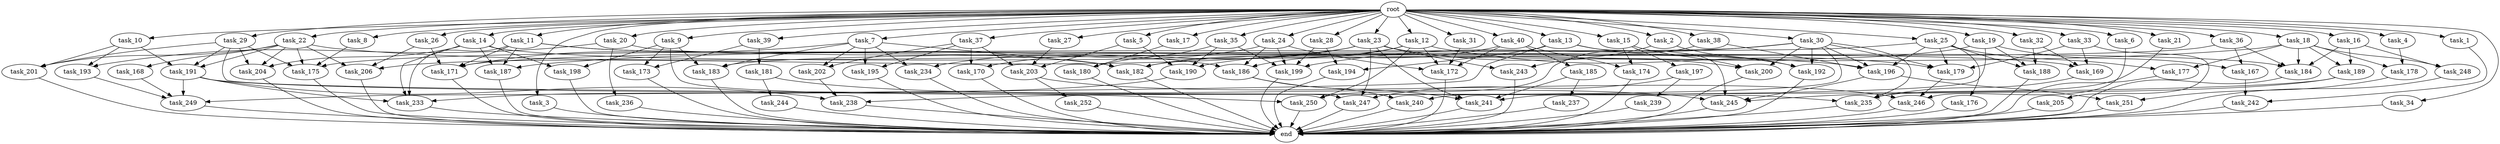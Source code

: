 digraph G {
  root [size="0.000000"];
  task_11 [size="1024.000000"];
  task_234 [size="1279900254208.000000"];
  task_239 [size="420906795008.000000"];
  task_233 [size="970662608896.000000"];
  task_185 [size="77309411328.000000"];
  task_2 [size="1024.000000"];
  task_21 [size="1024.000000"];
  task_193 [size="618475290624.000000"];
  task_23 [size="1024.000000"];
  task_35 [size="1024.000000"];
  task_1 [size="1024.000000"];
  task_33 [size="1024.000000"];
  task_176 [size="549755813888.000000"];
  task_167 [size="764504178688.000000"];
  task_14 [size="1024.000000"];
  task_206 [size="1005022347264.000000"];
  task_178 [size="154618822656.000000"];
  task_3 [size="1024.000000"];
  task_249 [size="979252543488.000000"];
  task_236 [size="309237645312.000000"];
  task_196 [size="2044404432896.000000"];
  task_187 [size="704374636544.000000"];
  task_203 [size="1408749273088.000000"];
  task_28 [size="1024.000000"];
  task_201 [size="944892805120.000000"];
  task_173 [size="1279900254208.000000"];
  task_22 [size="1024.000000"];
  task_5 [size="1024.000000"];
  task_30 [size="1024.000000"];
  task_179 [size="1769526525952.000000"];
  task_242 [size="627065225216.000000"];
  end [size="0.000000"];
  task_183 [size="1494648619008.000000"];
  task_9 [size="1024.000000"];
  task_244 [size="34359738368.000000"];
  task_250 [size="1202590842880.000000"];
  task_168 [size="420906795008.000000"];
  task_27 [size="1024.000000"];
  task_238 [size="970662608896.000000"];
  task_195 [size="1168231104512.000000"];
  task_20 [size="1024.000000"];
  task_182 [size="2267742732288.000000"];
  task_199 [size="807453851648.000000"];
  task_37 [size="1024.000000"];
  task_245 [size="455266533376.000000"];
  task_194 [size="68719476736.000000"];
  task_197 [size="858993459200.000000"];
  task_247 [size="1391569403904.000000"];
  task_204 [size="712964571136.000000"];
  task_198 [size="498216206336.000000"];
  task_252 [size="77309411328.000000"];
  task_40 [size="1024.000000"];
  task_246 [size="850403524608.000000"];
  task_186 [size="1279900254208.000000"];
  task_172 [size="944892805120.000000"];
  task_200 [size="1623497637888.000000"];
  task_251 [size="343597383680.000000"];
  task_205 [size="695784701952.000000"];
  task_175 [size="1546188226560.000000"];
  task_202 [size="1168231104512.000000"];
  task_8 [size="1024.000000"];
  task_191 [size="944892805120.000000"];
  task_188 [size="1795296329728.000000"];
  task_24 [size="1024.000000"];
  task_31 [size="1024.000000"];
  task_12 [size="1024.000000"];
  task_32 [size="1024.000000"];
  task_189 [size="773094113280.000000"];
  task_171 [size="1992864825344.000000"];
  task_243 [size="687194767360.000000"];
  task_29 [size="1024.000000"];
  task_241 [size="2095944040448.000000"];
  task_10 [size="1024.000000"];
  task_34 [size="1024.000000"];
  task_192 [size="386547056640.000000"];
  task_4 [size="1024.000000"];
  task_13 [size="1024.000000"];
  task_36 [size="1024.000000"];
  task_170 [size="858993459200.000000"];
  task_235 [size="987842478080.000000"];
  task_16 [size="1024.000000"];
  task_181 [size="858993459200.000000"];
  task_15 [size="1024.000000"];
  task_39 [size="1024.000000"];
  task_174 [size="936302870528.000000"];
  task_248 [size="773094113280.000000"];
  task_18 [size="1024.000000"];
  task_26 [size="1024.000000"];
  task_180 [size="214748364800.000000"];
  task_25 [size="1024.000000"];
  task_19 [size="1024.000000"];
  task_169 [size="1700807049216.000000"];
  task_38 [size="1024.000000"];
  task_184 [size="1065151889408.000000"];
  task_17 [size="1024.000000"];
  task_190 [size="764504178688.000000"];
  task_237 [size="858993459200.000000"];
  task_240 [size="352187318272.000000"];
  task_6 [size="1024.000000"];
  task_7 [size="1024.000000"];
  task_177 [size="627065225216.000000"];

  root -> task_11 [size="1.000000"];
  root -> task_28 [size="1.000000"];
  root -> task_10 [size="1.000000"];
  root -> task_20 [size="1.000000"];
  root -> task_2 [size="1.000000"];
  root -> task_4 [size="1.000000"];
  root -> task_13 [size="1.000000"];
  root -> task_39 [size="1.000000"];
  root -> task_21 [size="1.000000"];
  root -> task_40 [size="1.000000"];
  root -> task_16 [size="1.000000"];
  root -> task_22 [size="1.000000"];
  root -> task_15 [size="1.000000"];
  root -> task_36 [size="1.000000"];
  root -> task_33 [size="1.000000"];
  root -> task_1 [size="1.000000"];
  root -> task_5 [size="1.000000"];
  root -> task_14 [size="1.000000"];
  root -> task_18 [size="1.000000"];
  root -> task_26 [size="1.000000"];
  root -> task_6 [size="1.000000"];
  root -> task_25 [size="1.000000"];
  root -> task_24 [size="1.000000"];
  root -> task_9 [size="1.000000"];
  root -> task_23 [size="1.000000"];
  root -> task_3 [size="1.000000"];
  root -> task_19 [size="1.000000"];
  root -> task_27 [size="1.000000"];
  root -> task_35 [size="1.000000"];
  root -> task_38 [size="1.000000"];
  root -> task_17 [size="1.000000"];
  root -> task_31 [size="1.000000"];
  root -> task_12 [size="1.000000"];
  root -> task_32 [size="1.000000"];
  root -> task_34 [size="1.000000"];
  root -> task_37 [size="1.000000"];
  root -> task_30 [size="1.000000"];
  root -> task_8 [size="1.000000"];
  root -> task_7 [size="1.000000"];
  root -> task_29 [size="1.000000"];
  task_11 -> task_186 [size="536870912.000000"];
  task_11 -> task_171 [size="536870912.000000"];
  task_11 -> task_233 [size="536870912.000000"];
  task_11 -> task_187 [size="536870912.000000"];
  task_11 -> task_182 [size="536870912.000000"];
  task_234 -> end [size="1.000000"];
  task_239 -> end [size="1.000000"];
  task_233 -> end [size="1.000000"];
  task_185 -> task_241 [size="838860800.000000"];
  task_185 -> task_237 [size="838860800.000000"];
  task_2 -> task_243 [size="134217728.000000"];
  task_2 -> task_192 [size="134217728.000000"];
  task_21 -> task_235 [size="411041792.000000"];
  task_193 -> task_249 [size="679477248.000000"];
  task_23 -> task_241 [size="536870912.000000"];
  task_23 -> task_247 [size="536870912.000000"];
  task_23 -> task_206 [size="536870912.000000"];
  task_23 -> task_200 [size="536870912.000000"];
  task_23 -> task_243 [size="536870912.000000"];
  task_23 -> task_170 [size="536870912.000000"];
  task_35 -> task_199 [size="134217728.000000"];
  task_35 -> task_180 [size="134217728.000000"];
  task_35 -> task_190 [size="134217728.000000"];
  task_1 -> task_242 [size="75497472.000000"];
  task_33 -> task_179 [size="679477248.000000"];
  task_33 -> task_205 [size="679477248.000000"];
  task_33 -> task_169 [size="679477248.000000"];
  task_176 -> end [size="1.000000"];
  task_167 -> task_242 [size="536870912.000000"];
  task_14 -> task_204 [size="75497472.000000"];
  task_14 -> task_233 [size="75497472.000000"];
  task_14 -> task_187 [size="75497472.000000"];
  task_14 -> task_198 [size="75497472.000000"];
  task_14 -> task_184 [size="75497472.000000"];
  task_206 -> end [size="1.000000"];
  task_178 -> task_251 [size="33554432.000000"];
  task_3 -> end [size="1.000000"];
  task_249 -> end [size="1.000000"];
  task_236 -> end [size="1.000000"];
  task_196 -> task_251 [size="301989888.000000"];
  task_196 -> task_245 [size="301989888.000000"];
  task_187 -> end [size="1.000000"];
  task_203 -> task_246 [size="75497472.000000"];
  task_203 -> task_252 [size="75497472.000000"];
  task_28 -> task_199 [size="33554432.000000"];
  task_28 -> task_194 [size="33554432.000000"];
  task_201 -> end [size="1.000000"];
  task_173 -> end [size="1.000000"];
  task_22 -> task_191 [size="411041792.000000"];
  task_22 -> task_204 [size="411041792.000000"];
  task_22 -> task_206 [size="411041792.000000"];
  task_22 -> task_201 [size="411041792.000000"];
  task_22 -> task_175 [size="411041792.000000"];
  task_22 -> task_196 [size="411041792.000000"];
  task_22 -> task_168 [size="411041792.000000"];
  task_5 -> task_203 [size="536870912.000000"];
  task_5 -> task_190 [size="536870912.000000"];
  task_30 -> task_179 [size="209715200.000000"];
  task_30 -> task_235 [size="209715200.000000"];
  task_30 -> task_183 [size="209715200.000000"];
  task_30 -> task_200 [size="209715200.000000"];
  task_30 -> task_192 [size="209715200.000000"];
  task_30 -> task_199 [size="209715200.000000"];
  task_30 -> task_196 [size="209715200.000000"];
  task_30 -> task_240 [size="209715200.000000"];
  task_179 -> task_246 [size="75497472.000000"];
  task_242 -> end [size="1.000000"];
  task_183 -> end [size="1.000000"];
  task_9 -> task_173 [size="411041792.000000"];
  task_9 -> task_247 [size="411041792.000000"];
  task_9 -> task_183 [size="411041792.000000"];
  task_9 -> task_198 [size="411041792.000000"];
  task_244 -> end [size="1.000000"];
  task_250 -> end [size="1.000000"];
  task_168 -> task_249 [size="209715200.000000"];
  task_27 -> task_203 [size="536870912.000000"];
  task_238 -> end [size="1.000000"];
  task_195 -> end [size="1.000000"];
  task_20 -> task_193 [size="301989888.000000"];
  task_20 -> task_169 [size="301989888.000000"];
  task_20 -> task_236 [size="301989888.000000"];
  task_182 -> end [size="1.000000"];
  task_199 -> end [size="1.000000"];
  task_37 -> task_203 [size="301989888.000000"];
  task_37 -> task_202 [size="301989888.000000"];
  task_37 -> task_195 [size="301989888.000000"];
  task_37 -> task_170 [size="301989888.000000"];
  task_245 -> end [size="1.000000"];
  task_194 -> end [size="1.000000"];
  task_197 -> task_247 [size="411041792.000000"];
  task_197 -> task_239 [size="411041792.000000"];
  task_247 -> end [size="1.000000"];
  task_204 -> end [size="1.000000"];
  task_198 -> end [size="1.000000"];
  task_252 -> end [size="1.000000"];
  task_40 -> task_172 [size="75497472.000000"];
  task_40 -> task_185 [size="75497472.000000"];
  task_40 -> task_190 [size="75497472.000000"];
  task_40 -> task_174 [size="75497472.000000"];
  task_246 -> end [size="1.000000"];
  task_186 -> task_241 [size="134217728.000000"];
  task_186 -> task_240 [size="134217728.000000"];
  task_172 -> end [size="1.000000"];
  task_200 -> end [size="1.000000"];
  task_251 -> end [size="1.000000"];
  task_205 -> end [size="1.000000"];
  task_175 -> end [size="1.000000"];
  task_202 -> task_238 [size="838860800.000000"];
  task_8 -> task_175 [size="679477248.000000"];
  task_191 -> task_250 [size="33554432.000000"];
  task_191 -> task_233 [size="33554432.000000"];
  task_191 -> task_238 [size="33554432.000000"];
  task_191 -> task_249 [size="33554432.000000"];
  task_188 -> end [size="1.000000"];
  task_24 -> task_172 [size="411041792.000000"];
  task_24 -> task_186 [size="411041792.000000"];
  task_24 -> task_234 [size="411041792.000000"];
  task_24 -> task_199 [size="411041792.000000"];
  task_31 -> task_172 [size="134217728.000000"];
  task_12 -> task_172 [size="301989888.000000"];
  task_12 -> task_179 [size="301989888.000000"];
  task_12 -> task_186 [size="301989888.000000"];
  task_12 -> task_182 [size="301989888.000000"];
  task_12 -> task_250 [size="301989888.000000"];
  task_32 -> task_169 [size="679477248.000000"];
  task_32 -> task_188 [size="679477248.000000"];
  task_189 -> task_238 [size="75497472.000000"];
  task_189 -> task_245 [size="75497472.000000"];
  task_171 -> end [size="1.000000"];
  task_243 -> end [size="1.000000"];
  task_29 -> task_191 [size="209715200.000000"];
  task_29 -> task_175 [size="209715200.000000"];
  task_29 -> task_204 [size="209715200.000000"];
  task_29 -> task_201 [size="209715200.000000"];
  task_29 -> task_235 [size="209715200.000000"];
  task_241 -> end [size="1.000000"];
  task_10 -> task_191 [size="301989888.000000"];
  task_10 -> task_193 [size="301989888.000000"];
  task_10 -> task_201 [size="301989888.000000"];
  task_34 -> end [size="1.000000"];
  task_192 -> end [size="1.000000"];
  task_4 -> task_178 [size="75497472.000000"];
  task_13 -> task_245 [size="33554432.000000"];
  task_13 -> task_249 [size="33554432.000000"];
  task_13 -> task_194 [size="33554432.000000"];
  task_13 -> task_192 [size="33554432.000000"];
  task_36 -> task_175 [size="209715200.000000"];
  task_36 -> task_167 [size="209715200.000000"];
  task_36 -> task_184 [size="209715200.000000"];
  task_170 -> end [size="1.000000"];
  task_235 -> end [size="1.000000"];
  task_16 -> task_248 [size="679477248.000000"];
  task_16 -> task_184 [size="679477248.000000"];
  task_16 -> task_189 [size="679477248.000000"];
  task_181 -> task_244 [size="33554432.000000"];
  task_181 -> task_245 [size="33554432.000000"];
  task_15 -> task_197 [size="838860800.000000"];
  task_15 -> task_174 [size="838860800.000000"];
  task_15 -> task_200 [size="838860800.000000"];
  task_39 -> task_173 [size="838860800.000000"];
  task_39 -> task_181 [size="838860800.000000"];
  task_174 -> end [size="1.000000"];
  task_248 -> end [size="1.000000"];
  task_18 -> task_177 [size="75497472.000000"];
  task_18 -> task_178 [size="75497472.000000"];
  task_18 -> task_189 [size="75497472.000000"];
  task_18 -> task_184 [size="75497472.000000"];
  task_18 -> task_187 [size="75497472.000000"];
  task_18 -> task_248 [size="75497472.000000"];
  task_26 -> task_171 [size="33554432.000000"];
  task_26 -> task_206 [size="33554432.000000"];
  task_180 -> end [size="1.000000"];
  task_25 -> task_179 [size="536870912.000000"];
  task_25 -> task_177 [size="536870912.000000"];
  task_25 -> task_196 [size="536870912.000000"];
  task_25 -> task_171 [size="536870912.000000"];
  task_25 -> task_188 [size="536870912.000000"];
  task_25 -> task_176 [size="536870912.000000"];
  task_19 -> task_241 [size="536870912.000000"];
  task_19 -> task_188 [size="536870912.000000"];
  task_19 -> task_167 [size="536870912.000000"];
  task_19 -> task_182 [size="536870912.000000"];
  task_169 -> task_235 [size="134217728.000000"];
  task_38 -> task_250 [size="838860800.000000"];
  task_38 -> task_196 [size="838860800.000000"];
  task_184 -> end [size="1.000000"];
  task_17 -> task_180 [size="75497472.000000"];
  task_190 -> task_233 [size="301989888.000000"];
  task_237 -> end [size="1.000000"];
  task_240 -> end [size="1.000000"];
  task_6 -> task_246 [size="679477248.000000"];
  task_7 -> task_234 [size="838860800.000000"];
  task_7 -> task_183 [size="838860800.000000"];
  task_7 -> task_182 [size="838860800.000000"];
  task_7 -> task_195 [size="838860800.000000"];
  task_7 -> task_171 [size="838860800.000000"];
  task_7 -> task_202 [size="838860800.000000"];
  task_177 -> end [size="1.000000"];
}
